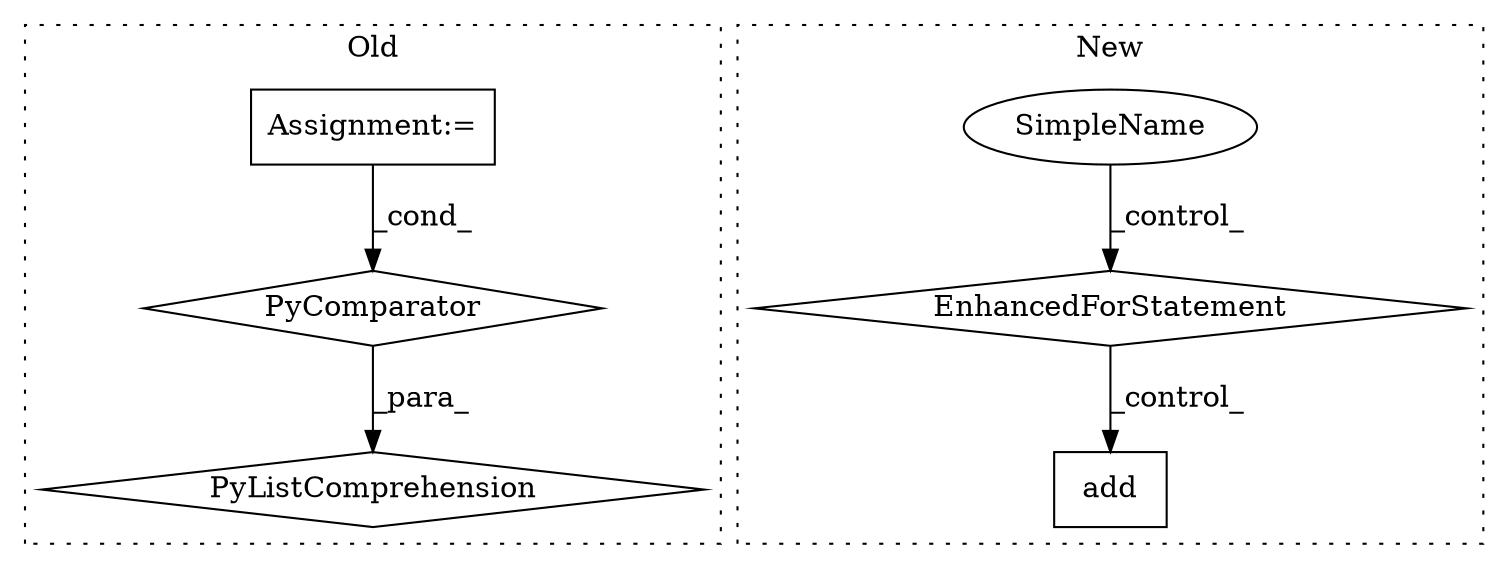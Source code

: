digraph G {
subgraph cluster0 {
1 [label="PyComparator" a="113" s="1493" l="21" shape="diamond"];
3 [label="Assignment:=" a="7" s="1493" l="21" shape="box"];
4 [label="PyListComprehension" a="109" s="1400" l="122" shape="diamond"];
label = "Old";
style="dotted";
}
subgraph cluster1 {
2 [label="add" a="32" s="1187,1192" l="4,1" shape="box"];
5 [label="EnhancedForStatement" a="70" s="1000,1082" l="57,2" shape="diamond"];
6 [label="SimpleName" a="42" s="" l="" shape="ellipse"];
label = "New";
style="dotted";
}
1 -> 4 [label="_para_"];
3 -> 1 [label="_cond_"];
5 -> 2 [label="_control_"];
6 -> 5 [label="_control_"];
}